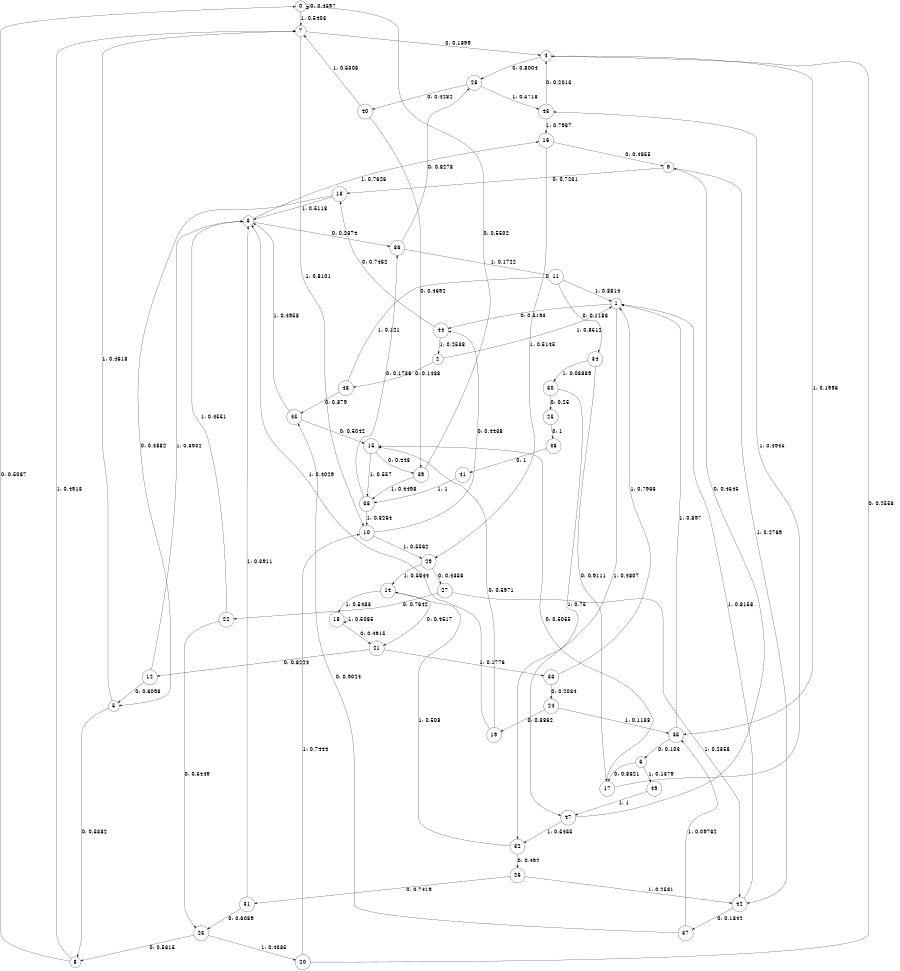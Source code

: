 digraph "ch4concat_phase3_L10" {
size = "6,8.5";
ratio = "fill";
node [shape = circle];
node [fontsize = 24];
edge [fontsize = 24];
0 -> 0 [label = "0: 0.4597   "];
0 -> 7 [label = "1: 0.5403   "];
1 -> 44 [label = "0: 0.5193   "];
1 -> 32 [label = "1: 0.4807   "];
2 -> 48 [label = "0: 0.1488   "];
2 -> 1 [label = "1: 0.8512   "];
3 -> 36 [label = "0: 0.2374   "];
3 -> 16 [label = "1: 0.7626   "];
4 -> 28 [label = "0: 0.8004   "];
4 -> 35 [label = "1: 0.1996   "];
5 -> 8 [label = "0: 0.5382   "];
5 -> 7 [label = "1: 0.4618   "];
6 -> 17 [label = "0: 0.8621   "];
6 -> 49 [label = "1: 0.1379   "];
7 -> 4 [label = "0: 0.1899   "];
7 -> 10 [label = "1: 0.8101   "];
8 -> 0 [label = "0: 0.5087   "];
8 -> 7 [label = "1: 0.4913   "];
9 -> 13 [label = "0: 0.7231   "];
9 -> 42 [label = "1: 0.2769   "];
10 -> 44 [label = "0: 0.4438   "];
10 -> 29 [label = "1: 0.5562   "];
11 -> 34 [label = "0: 0.1186   "];
11 -> 1 [label = "1: 0.8814   "];
12 -> 5 [label = "0: 0.6098   "];
12 -> 3 [label = "1: 0.3902   "];
13 -> 5 [label = "0: 0.4882   "];
13 -> 3 [label = "1: 0.5118   "];
14 -> 21 [label = "0: 0.4517   "];
14 -> 18 [label = "1: 0.5483   "];
15 -> 39 [label = "0: 0.443    "];
15 -> 38 [label = "1: 0.557    "];
16 -> 9 [label = "0: 0.4855   "];
16 -> 29 [label = "1: 0.5145   "];
17 -> 15 [label = "0: 0.5055   "];
17 -> 43 [label = "1: 0.4945   "];
18 -> 21 [label = "0: 0.4915   "];
18 -> 18 [label = "1: 0.5085   "];
19 -> 15 [label = "0: 0.5971   "];
19 -> 3 [label = "1: 0.4029   "];
20 -> 4 [label = "0: 0.2556   "];
20 -> 10 [label = "1: 0.7444   "];
21 -> 12 [label = "0: 0.8224   "];
21 -> 33 [label = "1: 0.1776   "];
22 -> 23 [label = "0: 0.5449   "];
22 -> 3 [label = "1: 0.4551   "];
23 -> 8 [label = "0: 0.5615   "];
23 -> 20 [label = "1: 0.4385   "];
24 -> 19 [label = "0: 0.8862   "];
24 -> 35 [label = "1: 0.1138   "];
25 -> 46 [label = "0: 1        "];
26 -> 31 [label = "0: 0.7419   "];
26 -> 42 [label = "1: 0.2581   "];
27 -> 22 [label = "0: 0.7642   "];
27 -> 42 [label = "1: 0.2358   "];
28 -> 40 [label = "0: 0.4282   "];
28 -> 43 [label = "1: 0.5718   "];
29 -> 27 [label = "0: 0.4356   "];
29 -> 14 [label = "1: 0.5644   "];
30 -> 25 [label = "0: 0.25     "];
30 -> 47 [label = "1: 0.75     "];
31 -> 23 [label = "0: 0.6089   "];
31 -> 3 [label = "1: 0.3911   "];
32 -> 26 [label = "0: 0.492    "];
32 -> 14 [label = "1: 0.508    "];
33 -> 24 [label = "0: 0.2034   "];
33 -> 1 [label = "1: 0.7966   "];
34 -> 17 [label = "0: 0.9111   "];
34 -> 30 [label = "1: 0.08889  "];
35 -> 6 [label = "0: 0.103    "];
35 -> 1 [label = "1: 0.897    "];
36 -> 28 [label = "0: 0.8278   "];
36 -> 11 [label = "1: 0.1722   "];
37 -> 45 [label = "0: 0.9024   "];
37 -> 35 [label = "1: 0.09762  "];
38 -> 36 [label = "0: 0.1736   "];
38 -> 10 [label = "1: 0.8264   "];
39 -> 0 [label = "0: 0.5502   "];
39 -> 38 [label = "1: 0.4498   "];
40 -> 39 [label = "0: 0.4692   "];
40 -> 7 [label = "1: 0.5308   "];
41 -> 38 [label = "1: 1        "];
42 -> 37 [label = "0: 0.1842   "];
42 -> 1 [label = "1: 0.8158   "];
43 -> 4 [label = "0: 0.2013   "];
43 -> 16 [label = "1: 0.7987   "];
44 -> 13 [label = "0: 0.7462   "];
44 -> 2 [label = "1: 0.2538   "];
45 -> 15 [label = "0: 0.5042   "];
45 -> 3 [label = "1: 0.4958   "];
46 -> 41 [label = "0: 1        "];
47 -> 9 [label = "0: 0.4545   "];
47 -> 32 [label = "1: 0.5455   "];
48 -> 45 [label = "0: 0.879    "];
48 -> 11 [label = "1: 0.121    "];
49 -> 47 [label = "1: 1        "];
}